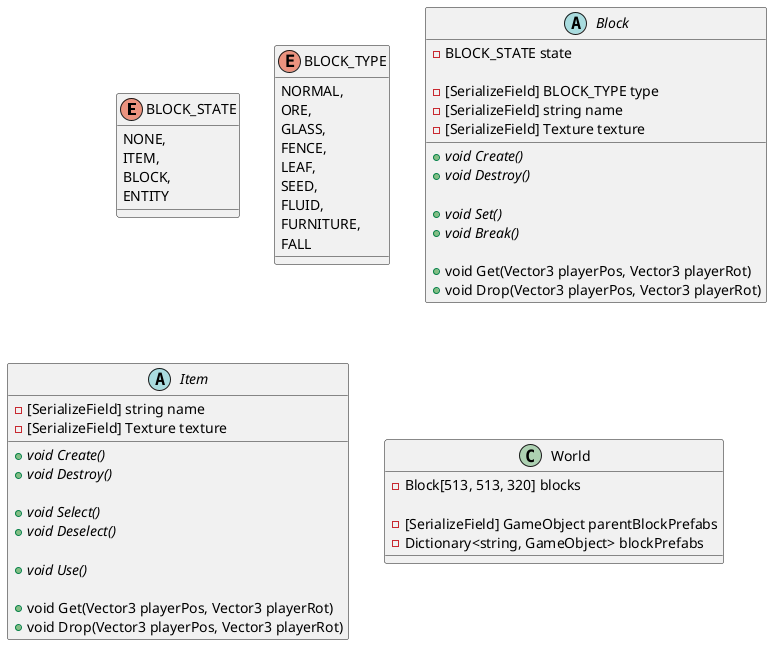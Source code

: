 ﻿@startuml Unity Minecraft World

enum BLOCK_STATE
{
    NONE,
    ITEM,
    BLOCK,
    ENTITY
}

enum BLOCK_TYPE
{
    NORMAL,
    ORE,
    GLASS,
    FENCE,
    LEAF,
    SEED,
    FLUID,
    FURNITURE,
    FALL
}

abstract class Block
{
    - BLOCK_STATE state

    - [SerializeField] BLOCK_TYPE type
    - [SerializeField] string name
    - [SerializeField] Texture texture

    + {abstract} void Create()
    + {abstract} void Destroy()

    + {abstract} void Set()
    + {abstract} void Break()

    + void Get(Vector3 playerPos, Vector3 playerRot)
    + void Drop(Vector3 playerPos, Vector3 playerRot)
}

abstract class Item
{
    - [SerializeField] string name
    - [SerializeField] Texture texture

    + {abstract} void Create()
    + {abstract} void Destroy()

    + {abstract} void Select()
    + {abstract} void Deselect()

    + {abstract} void Use()

    + void Get(Vector3 playerPos, Vector3 playerRot)
    + void Drop(Vector3 playerPos, Vector3 playerRot)
}

class World
{
    - Block[513, 513, 320] blocks

    - [SerializeField] GameObject parentBlockPrefabs
    - Dictionary<string, GameObject> blockPrefabs



}
